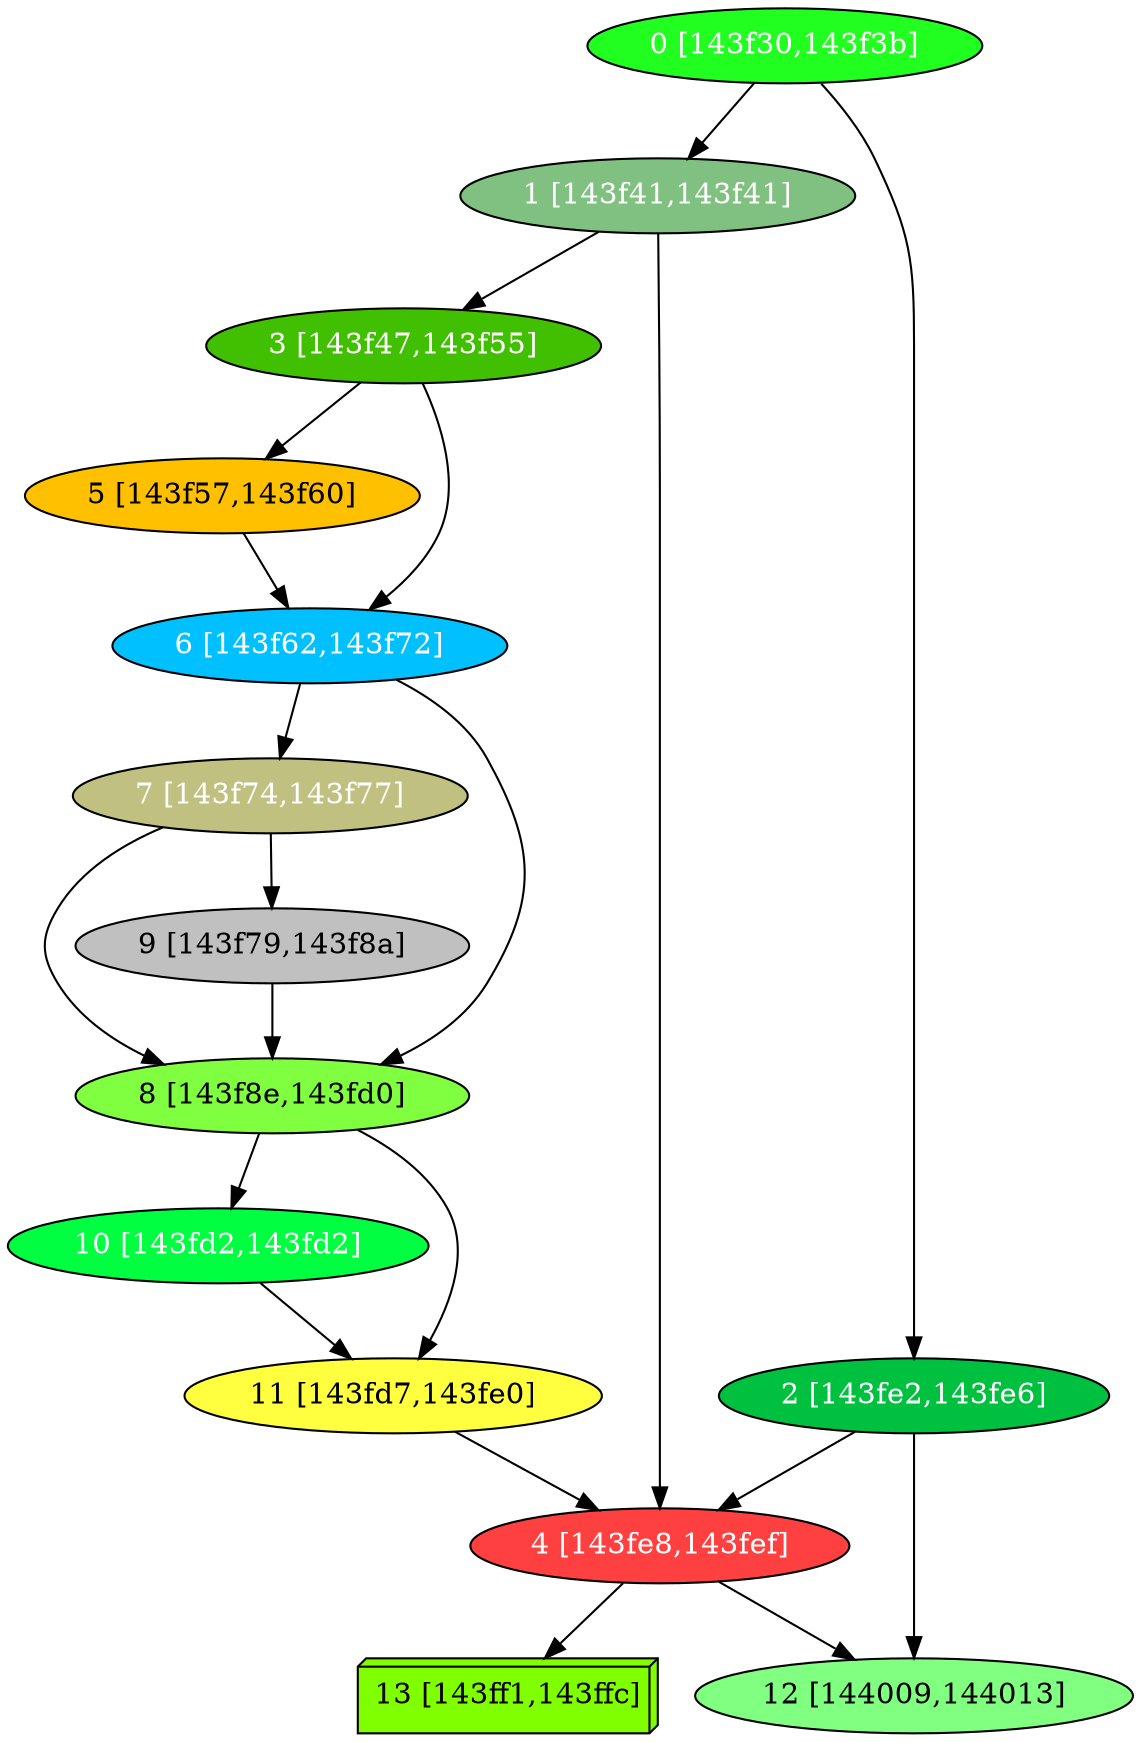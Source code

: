diGraph libnss3{
	libnss3_0  [style=filled fillcolor="#20FF20" fontcolor="#ffffff" shape=oval label="0 [143f30,143f3b]"]
	libnss3_1  [style=filled fillcolor="#80C080" fontcolor="#ffffff" shape=oval label="1 [143f41,143f41]"]
	libnss3_2  [style=filled fillcolor="#00C040" fontcolor="#ffffff" shape=oval label="2 [143fe2,143fe6]"]
	libnss3_3  [style=filled fillcolor="#40C000" fontcolor="#ffffff" shape=oval label="3 [143f47,143f55]"]
	libnss3_4  [style=filled fillcolor="#FF4040" fontcolor="#ffffff" shape=oval label="4 [143fe8,143fef]"]
	libnss3_5  [style=filled fillcolor="#FFC000" fontcolor="#000000" shape=oval label="5 [143f57,143f60]"]
	libnss3_6  [style=filled fillcolor="#00C0FF" fontcolor="#ffffff" shape=oval label="6 [143f62,143f72]"]
	libnss3_7  [style=filled fillcolor="#C0C080" fontcolor="#ffffff" shape=oval label="7 [143f74,143f77]"]
	libnss3_8  [style=filled fillcolor="#80FF40" fontcolor="#000000" shape=oval label="8 [143f8e,143fd0]"]
	libnss3_9  [style=filled fillcolor="#C0C0C0" fontcolor="#000000" shape=oval label="9 [143f79,143f8a]"]
	libnss3_a  [style=filled fillcolor="#00FF40" fontcolor="#ffffff" shape=oval label="10 [143fd2,143fd2]"]
	libnss3_b  [style=filled fillcolor="#FFFF40" fontcolor="#000000" shape=oval label="11 [143fd7,143fe0]"]
	libnss3_c  [style=filled fillcolor="#80FF80" fontcolor="#000000" shape=oval label="12 [144009,144013]"]
	libnss3_d  [style=filled fillcolor="#80FF00" fontcolor="#000000" shape=box3d label="13 [143ff1,143ffc]"]

	libnss3_0 -> libnss3_1
	libnss3_0 -> libnss3_2
	libnss3_1 -> libnss3_3
	libnss3_1 -> libnss3_4
	libnss3_2 -> libnss3_4
	libnss3_2 -> libnss3_c
	libnss3_3 -> libnss3_5
	libnss3_3 -> libnss3_6
	libnss3_4 -> libnss3_c
	libnss3_4 -> libnss3_d
	libnss3_5 -> libnss3_6
	libnss3_6 -> libnss3_7
	libnss3_6 -> libnss3_8
	libnss3_7 -> libnss3_8
	libnss3_7 -> libnss3_9
	libnss3_8 -> libnss3_a
	libnss3_8 -> libnss3_b
	libnss3_9 -> libnss3_8
	libnss3_a -> libnss3_b
	libnss3_b -> libnss3_4
}